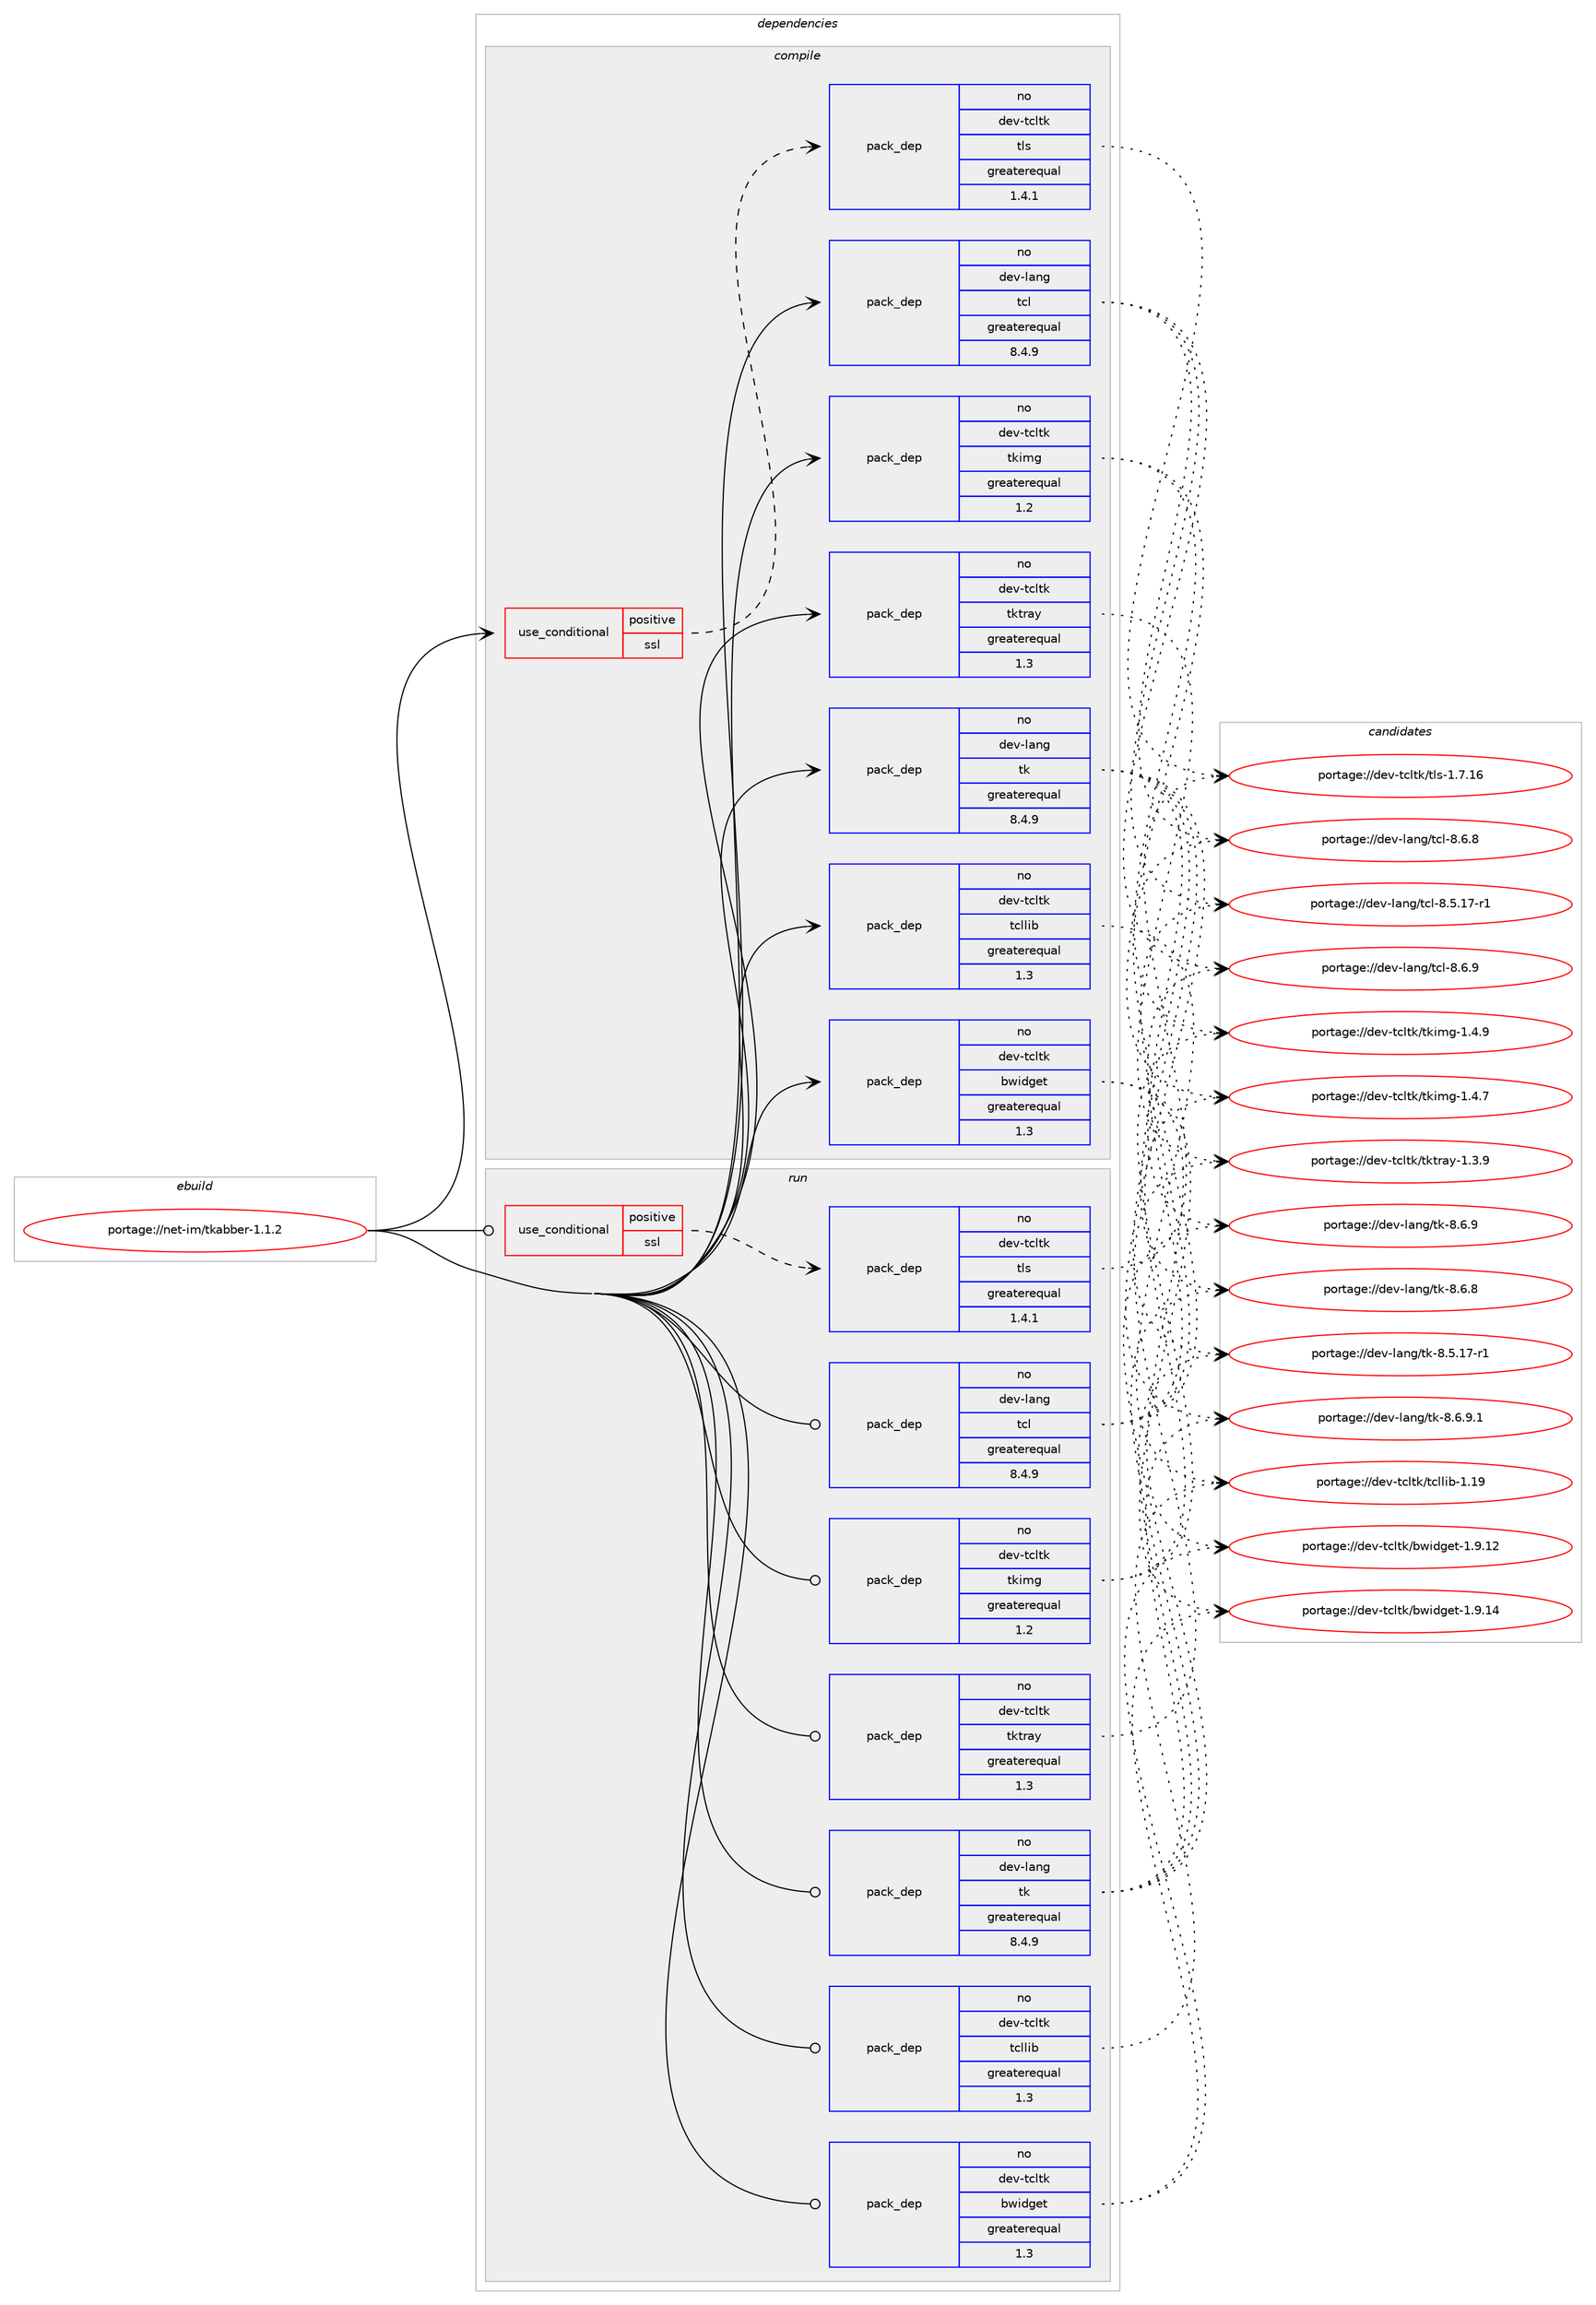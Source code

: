 digraph prolog {

# *************
# Graph options
# *************

newrank=true;
concentrate=true;
compound=true;
graph [rankdir=LR,fontname=Helvetica,fontsize=10,ranksep=1.5];#, ranksep=2.5, nodesep=0.2];
edge  [arrowhead=vee];
node  [fontname=Helvetica,fontsize=10];

# **********
# The ebuild
# **********

subgraph cluster_leftcol {
color=gray;
rank=same;
label=<<i>ebuild</i>>;
id [label="portage://net-im/tkabber-1.1.2", color=red, width=4, href="../net-im/tkabber-1.1.2.svg"];
}

# ****************
# The dependencies
# ****************

subgraph cluster_midcol {
color=gray;
label=<<i>dependencies</i>>;
subgraph cluster_compile {
fillcolor="#eeeeee";
style=filled;
label=<<i>compile</i>>;
subgraph cond4050 {
dependency23719 [label=<<TABLE BORDER="0" CELLBORDER="1" CELLSPACING="0" CELLPADDING="4"><TR><TD ROWSPAN="3" CELLPADDING="10">use_conditional</TD></TR><TR><TD>positive</TD></TR><TR><TD>ssl</TD></TR></TABLE>>, shape=none, color=red];
subgraph pack19299 {
dependency23720 [label=<<TABLE BORDER="0" CELLBORDER="1" CELLSPACING="0" CELLPADDING="4" WIDTH="220"><TR><TD ROWSPAN="6" CELLPADDING="30">pack_dep</TD></TR><TR><TD WIDTH="110">no</TD></TR><TR><TD>dev-tcltk</TD></TR><TR><TD>tls</TD></TR><TR><TD>greaterequal</TD></TR><TR><TD>1.4.1</TD></TR></TABLE>>, shape=none, color=blue];
}
dependency23719:e -> dependency23720:w [weight=20,style="dashed",arrowhead="vee"];
}
id:e -> dependency23719:w [weight=20,style="solid",arrowhead="vee"];
subgraph pack19300 {
dependency23721 [label=<<TABLE BORDER="0" CELLBORDER="1" CELLSPACING="0" CELLPADDING="4" WIDTH="220"><TR><TD ROWSPAN="6" CELLPADDING="30">pack_dep</TD></TR><TR><TD WIDTH="110">no</TD></TR><TR><TD>dev-lang</TD></TR><TR><TD>tcl</TD></TR><TR><TD>greaterequal</TD></TR><TR><TD>8.4.9</TD></TR></TABLE>>, shape=none, color=blue];
}
id:e -> dependency23721:w [weight=20,style="solid",arrowhead="vee"];
subgraph pack19301 {
dependency23722 [label=<<TABLE BORDER="0" CELLBORDER="1" CELLSPACING="0" CELLPADDING="4" WIDTH="220"><TR><TD ROWSPAN="6" CELLPADDING="30">pack_dep</TD></TR><TR><TD WIDTH="110">no</TD></TR><TR><TD>dev-lang</TD></TR><TR><TD>tk</TD></TR><TR><TD>greaterequal</TD></TR><TR><TD>8.4.9</TD></TR></TABLE>>, shape=none, color=blue];
}
id:e -> dependency23722:w [weight=20,style="solid",arrowhead="vee"];
subgraph pack19302 {
dependency23723 [label=<<TABLE BORDER="0" CELLBORDER="1" CELLSPACING="0" CELLPADDING="4" WIDTH="220"><TR><TD ROWSPAN="6" CELLPADDING="30">pack_dep</TD></TR><TR><TD WIDTH="110">no</TD></TR><TR><TD>dev-tcltk</TD></TR><TR><TD>bwidget</TD></TR><TR><TD>greaterequal</TD></TR><TR><TD>1.3</TD></TR></TABLE>>, shape=none, color=blue];
}
id:e -> dependency23723:w [weight=20,style="solid",arrowhead="vee"];
subgraph pack19303 {
dependency23724 [label=<<TABLE BORDER="0" CELLBORDER="1" CELLSPACING="0" CELLPADDING="4" WIDTH="220"><TR><TD ROWSPAN="6" CELLPADDING="30">pack_dep</TD></TR><TR><TD WIDTH="110">no</TD></TR><TR><TD>dev-tcltk</TD></TR><TR><TD>tcllib</TD></TR><TR><TD>greaterequal</TD></TR><TR><TD>1.3</TD></TR></TABLE>>, shape=none, color=blue];
}
id:e -> dependency23724:w [weight=20,style="solid",arrowhead="vee"];
subgraph pack19304 {
dependency23725 [label=<<TABLE BORDER="0" CELLBORDER="1" CELLSPACING="0" CELLPADDING="4" WIDTH="220"><TR><TD ROWSPAN="6" CELLPADDING="30">pack_dep</TD></TR><TR><TD WIDTH="110">no</TD></TR><TR><TD>dev-tcltk</TD></TR><TR><TD>tkimg</TD></TR><TR><TD>greaterequal</TD></TR><TR><TD>1.2</TD></TR></TABLE>>, shape=none, color=blue];
}
id:e -> dependency23725:w [weight=20,style="solid",arrowhead="vee"];
subgraph pack19305 {
dependency23726 [label=<<TABLE BORDER="0" CELLBORDER="1" CELLSPACING="0" CELLPADDING="4" WIDTH="220"><TR><TD ROWSPAN="6" CELLPADDING="30">pack_dep</TD></TR><TR><TD WIDTH="110">no</TD></TR><TR><TD>dev-tcltk</TD></TR><TR><TD>tktray</TD></TR><TR><TD>greaterequal</TD></TR><TR><TD>1.3</TD></TR></TABLE>>, shape=none, color=blue];
}
id:e -> dependency23726:w [weight=20,style="solid",arrowhead="vee"];
}
subgraph cluster_compileandrun {
fillcolor="#eeeeee";
style=filled;
label=<<i>compile and run</i>>;
}
subgraph cluster_run {
fillcolor="#eeeeee";
style=filled;
label=<<i>run</i>>;
subgraph cond4051 {
dependency23727 [label=<<TABLE BORDER="0" CELLBORDER="1" CELLSPACING="0" CELLPADDING="4"><TR><TD ROWSPAN="3" CELLPADDING="10">use_conditional</TD></TR><TR><TD>positive</TD></TR><TR><TD>ssl</TD></TR></TABLE>>, shape=none, color=red];
subgraph pack19306 {
dependency23728 [label=<<TABLE BORDER="0" CELLBORDER="1" CELLSPACING="0" CELLPADDING="4" WIDTH="220"><TR><TD ROWSPAN="6" CELLPADDING="30">pack_dep</TD></TR><TR><TD WIDTH="110">no</TD></TR><TR><TD>dev-tcltk</TD></TR><TR><TD>tls</TD></TR><TR><TD>greaterequal</TD></TR><TR><TD>1.4.1</TD></TR></TABLE>>, shape=none, color=blue];
}
dependency23727:e -> dependency23728:w [weight=20,style="dashed",arrowhead="vee"];
}
id:e -> dependency23727:w [weight=20,style="solid",arrowhead="odot"];
subgraph pack19307 {
dependency23729 [label=<<TABLE BORDER="0" CELLBORDER="1" CELLSPACING="0" CELLPADDING="4" WIDTH="220"><TR><TD ROWSPAN="6" CELLPADDING="30">pack_dep</TD></TR><TR><TD WIDTH="110">no</TD></TR><TR><TD>dev-lang</TD></TR><TR><TD>tcl</TD></TR><TR><TD>greaterequal</TD></TR><TR><TD>8.4.9</TD></TR></TABLE>>, shape=none, color=blue];
}
id:e -> dependency23729:w [weight=20,style="solid",arrowhead="odot"];
subgraph pack19308 {
dependency23730 [label=<<TABLE BORDER="0" CELLBORDER="1" CELLSPACING="0" CELLPADDING="4" WIDTH="220"><TR><TD ROWSPAN="6" CELLPADDING="30">pack_dep</TD></TR><TR><TD WIDTH="110">no</TD></TR><TR><TD>dev-lang</TD></TR><TR><TD>tk</TD></TR><TR><TD>greaterequal</TD></TR><TR><TD>8.4.9</TD></TR></TABLE>>, shape=none, color=blue];
}
id:e -> dependency23730:w [weight=20,style="solid",arrowhead="odot"];
subgraph pack19309 {
dependency23731 [label=<<TABLE BORDER="0" CELLBORDER="1" CELLSPACING="0" CELLPADDING="4" WIDTH="220"><TR><TD ROWSPAN="6" CELLPADDING="30">pack_dep</TD></TR><TR><TD WIDTH="110">no</TD></TR><TR><TD>dev-tcltk</TD></TR><TR><TD>bwidget</TD></TR><TR><TD>greaterequal</TD></TR><TR><TD>1.3</TD></TR></TABLE>>, shape=none, color=blue];
}
id:e -> dependency23731:w [weight=20,style="solid",arrowhead="odot"];
subgraph pack19310 {
dependency23732 [label=<<TABLE BORDER="0" CELLBORDER="1" CELLSPACING="0" CELLPADDING="4" WIDTH="220"><TR><TD ROWSPAN="6" CELLPADDING="30">pack_dep</TD></TR><TR><TD WIDTH="110">no</TD></TR><TR><TD>dev-tcltk</TD></TR><TR><TD>tcllib</TD></TR><TR><TD>greaterequal</TD></TR><TR><TD>1.3</TD></TR></TABLE>>, shape=none, color=blue];
}
id:e -> dependency23732:w [weight=20,style="solid",arrowhead="odot"];
subgraph pack19311 {
dependency23733 [label=<<TABLE BORDER="0" CELLBORDER="1" CELLSPACING="0" CELLPADDING="4" WIDTH="220"><TR><TD ROWSPAN="6" CELLPADDING="30">pack_dep</TD></TR><TR><TD WIDTH="110">no</TD></TR><TR><TD>dev-tcltk</TD></TR><TR><TD>tkimg</TD></TR><TR><TD>greaterequal</TD></TR><TR><TD>1.2</TD></TR></TABLE>>, shape=none, color=blue];
}
id:e -> dependency23733:w [weight=20,style="solid",arrowhead="odot"];
subgraph pack19312 {
dependency23734 [label=<<TABLE BORDER="0" CELLBORDER="1" CELLSPACING="0" CELLPADDING="4" WIDTH="220"><TR><TD ROWSPAN="6" CELLPADDING="30">pack_dep</TD></TR><TR><TD WIDTH="110">no</TD></TR><TR><TD>dev-tcltk</TD></TR><TR><TD>tktray</TD></TR><TR><TD>greaterequal</TD></TR><TR><TD>1.3</TD></TR></TABLE>>, shape=none, color=blue];
}
id:e -> dependency23734:w [weight=20,style="solid",arrowhead="odot"];
}
}

# **************
# The candidates
# **************

subgraph cluster_choices {
rank=same;
color=gray;
label=<<i>candidates</i>>;

subgraph choice19299 {
color=black;
nodesep=1;
choice10010111845116991081161074711610811545494655464954 [label="portage://dev-tcltk/tls-1.7.16", color=red, width=4,href="../dev-tcltk/tls-1.7.16.svg"];
dependency23720:e -> choice10010111845116991081161074711610811545494655464954:w [style=dotted,weight="100"];
}
subgraph choice19300 {
color=black;
nodesep=1;
choice10010111845108971101034711699108455646544657 [label="portage://dev-lang/tcl-8.6.9", color=red, width=4,href="../dev-lang/tcl-8.6.9.svg"];
choice10010111845108971101034711699108455646544656 [label="portage://dev-lang/tcl-8.6.8", color=red, width=4,href="../dev-lang/tcl-8.6.8.svg"];
choice10010111845108971101034711699108455646534649554511449 [label="portage://dev-lang/tcl-8.5.17-r1", color=red, width=4,href="../dev-lang/tcl-8.5.17-r1.svg"];
dependency23721:e -> choice10010111845108971101034711699108455646544657:w [style=dotted,weight="100"];
dependency23721:e -> choice10010111845108971101034711699108455646544656:w [style=dotted,weight="100"];
dependency23721:e -> choice10010111845108971101034711699108455646534649554511449:w [style=dotted,weight="100"];
}
subgraph choice19301 {
color=black;
nodesep=1;
choice1001011184510897110103471161074556465446574649 [label="portage://dev-lang/tk-8.6.9.1", color=red, width=4,href="../dev-lang/tk-8.6.9.1.svg"];
choice100101118451089711010347116107455646544657 [label="portage://dev-lang/tk-8.6.9", color=red, width=4,href="../dev-lang/tk-8.6.9.svg"];
choice100101118451089711010347116107455646544656 [label="portage://dev-lang/tk-8.6.8", color=red, width=4,href="../dev-lang/tk-8.6.8.svg"];
choice100101118451089711010347116107455646534649554511449 [label="portage://dev-lang/tk-8.5.17-r1", color=red, width=4,href="../dev-lang/tk-8.5.17-r1.svg"];
dependency23722:e -> choice1001011184510897110103471161074556465446574649:w [style=dotted,weight="100"];
dependency23722:e -> choice100101118451089711010347116107455646544657:w [style=dotted,weight="100"];
dependency23722:e -> choice100101118451089711010347116107455646544656:w [style=dotted,weight="100"];
dependency23722:e -> choice100101118451089711010347116107455646534649554511449:w [style=dotted,weight="100"];
}
subgraph choice19302 {
color=black;
nodesep=1;
choice1001011184511699108116107479811910510010310111645494657464952 [label="portage://dev-tcltk/bwidget-1.9.14", color=red, width=4,href="../dev-tcltk/bwidget-1.9.14.svg"];
choice1001011184511699108116107479811910510010310111645494657464950 [label="portage://dev-tcltk/bwidget-1.9.12", color=red, width=4,href="../dev-tcltk/bwidget-1.9.12.svg"];
dependency23723:e -> choice1001011184511699108116107479811910510010310111645494657464952:w [style=dotted,weight="100"];
dependency23723:e -> choice1001011184511699108116107479811910510010310111645494657464950:w [style=dotted,weight="100"];
}
subgraph choice19303 {
color=black;
nodesep=1;
choice10010111845116991081161074711699108108105984549464957 [label="portage://dev-tcltk/tcllib-1.19", color=red, width=4,href="../dev-tcltk/tcllib-1.19.svg"];
dependency23724:e -> choice10010111845116991081161074711699108108105984549464957:w [style=dotted,weight="100"];
}
subgraph choice19304 {
color=black;
nodesep=1;
choice100101118451169910811610747116107105109103454946524657 [label="portage://dev-tcltk/tkimg-1.4.9", color=red, width=4,href="../dev-tcltk/tkimg-1.4.9.svg"];
choice100101118451169910811610747116107105109103454946524655 [label="portage://dev-tcltk/tkimg-1.4.7", color=red, width=4,href="../dev-tcltk/tkimg-1.4.7.svg"];
dependency23725:e -> choice100101118451169910811610747116107105109103454946524657:w [style=dotted,weight="100"];
dependency23725:e -> choice100101118451169910811610747116107105109103454946524655:w [style=dotted,weight="100"];
}
subgraph choice19305 {
color=black;
nodesep=1;
choice10010111845116991081161074711610711611497121454946514657 [label="portage://dev-tcltk/tktray-1.3.9", color=red, width=4,href="../dev-tcltk/tktray-1.3.9.svg"];
dependency23726:e -> choice10010111845116991081161074711610711611497121454946514657:w [style=dotted,weight="100"];
}
subgraph choice19306 {
color=black;
nodesep=1;
choice10010111845116991081161074711610811545494655464954 [label="portage://dev-tcltk/tls-1.7.16", color=red, width=4,href="../dev-tcltk/tls-1.7.16.svg"];
dependency23728:e -> choice10010111845116991081161074711610811545494655464954:w [style=dotted,weight="100"];
}
subgraph choice19307 {
color=black;
nodesep=1;
choice10010111845108971101034711699108455646544657 [label="portage://dev-lang/tcl-8.6.9", color=red, width=4,href="../dev-lang/tcl-8.6.9.svg"];
choice10010111845108971101034711699108455646544656 [label="portage://dev-lang/tcl-8.6.8", color=red, width=4,href="../dev-lang/tcl-8.6.8.svg"];
choice10010111845108971101034711699108455646534649554511449 [label="portage://dev-lang/tcl-8.5.17-r1", color=red, width=4,href="../dev-lang/tcl-8.5.17-r1.svg"];
dependency23729:e -> choice10010111845108971101034711699108455646544657:w [style=dotted,weight="100"];
dependency23729:e -> choice10010111845108971101034711699108455646544656:w [style=dotted,weight="100"];
dependency23729:e -> choice10010111845108971101034711699108455646534649554511449:w [style=dotted,weight="100"];
}
subgraph choice19308 {
color=black;
nodesep=1;
choice1001011184510897110103471161074556465446574649 [label="portage://dev-lang/tk-8.6.9.1", color=red, width=4,href="../dev-lang/tk-8.6.9.1.svg"];
choice100101118451089711010347116107455646544657 [label="portage://dev-lang/tk-8.6.9", color=red, width=4,href="../dev-lang/tk-8.6.9.svg"];
choice100101118451089711010347116107455646544656 [label="portage://dev-lang/tk-8.6.8", color=red, width=4,href="../dev-lang/tk-8.6.8.svg"];
choice100101118451089711010347116107455646534649554511449 [label="portage://dev-lang/tk-8.5.17-r1", color=red, width=4,href="../dev-lang/tk-8.5.17-r1.svg"];
dependency23730:e -> choice1001011184510897110103471161074556465446574649:w [style=dotted,weight="100"];
dependency23730:e -> choice100101118451089711010347116107455646544657:w [style=dotted,weight="100"];
dependency23730:e -> choice100101118451089711010347116107455646544656:w [style=dotted,weight="100"];
dependency23730:e -> choice100101118451089711010347116107455646534649554511449:w [style=dotted,weight="100"];
}
subgraph choice19309 {
color=black;
nodesep=1;
choice1001011184511699108116107479811910510010310111645494657464952 [label="portage://dev-tcltk/bwidget-1.9.14", color=red, width=4,href="../dev-tcltk/bwidget-1.9.14.svg"];
choice1001011184511699108116107479811910510010310111645494657464950 [label="portage://dev-tcltk/bwidget-1.9.12", color=red, width=4,href="../dev-tcltk/bwidget-1.9.12.svg"];
dependency23731:e -> choice1001011184511699108116107479811910510010310111645494657464952:w [style=dotted,weight="100"];
dependency23731:e -> choice1001011184511699108116107479811910510010310111645494657464950:w [style=dotted,weight="100"];
}
subgraph choice19310 {
color=black;
nodesep=1;
choice10010111845116991081161074711699108108105984549464957 [label="portage://dev-tcltk/tcllib-1.19", color=red, width=4,href="../dev-tcltk/tcllib-1.19.svg"];
dependency23732:e -> choice10010111845116991081161074711699108108105984549464957:w [style=dotted,weight="100"];
}
subgraph choice19311 {
color=black;
nodesep=1;
choice100101118451169910811610747116107105109103454946524657 [label="portage://dev-tcltk/tkimg-1.4.9", color=red, width=4,href="../dev-tcltk/tkimg-1.4.9.svg"];
choice100101118451169910811610747116107105109103454946524655 [label="portage://dev-tcltk/tkimg-1.4.7", color=red, width=4,href="../dev-tcltk/tkimg-1.4.7.svg"];
dependency23733:e -> choice100101118451169910811610747116107105109103454946524657:w [style=dotted,weight="100"];
dependency23733:e -> choice100101118451169910811610747116107105109103454946524655:w [style=dotted,weight="100"];
}
subgraph choice19312 {
color=black;
nodesep=1;
choice10010111845116991081161074711610711611497121454946514657 [label="portage://dev-tcltk/tktray-1.3.9", color=red, width=4,href="../dev-tcltk/tktray-1.3.9.svg"];
dependency23734:e -> choice10010111845116991081161074711610711611497121454946514657:w [style=dotted,weight="100"];
}
}

}
